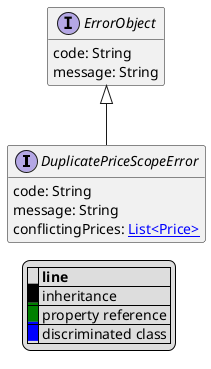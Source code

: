 @startuml

hide empty fields
hide empty methods
legend
|= |= line |
|<back:black>   </back>| inheritance |
|<back:green>   </back>| property reference |
|<back:blue>   </back>| discriminated class |
endlegend
interface DuplicatePriceScopeError [[DuplicatePriceScopeError.svg]] extends ErrorObject {
    code: String
    message: String
    conflictingPrices: [[Price.svg List<Price>]]
}
interface ErrorObject [[ErrorObject.svg]]  {
    code: String
    message: String
}





@enduml

